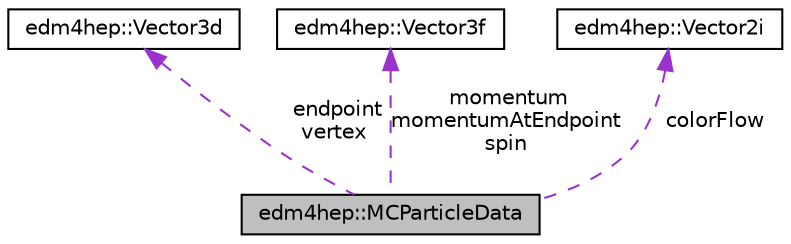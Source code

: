 digraph "edm4hep::MCParticleData"
{
 // LATEX_PDF_SIZE
  edge [fontname="Helvetica",fontsize="10",labelfontname="Helvetica",labelfontsize="10"];
  node [fontname="Helvetica",fontsize="10",shape=record];
  Node1 [label="edm4hep::MCParticleData",height=0.2,width=0.4,color="black", fillcolor="grey75", style="filled", fontcolor="black",tooltip="The Monte Carlo particle - based on the lcio::MCParticle."];
  Node2 -> Node1 [dir="back",color="darkorchid3",fontsize="10",style="dashed",label=" endpoint\nvertex" ,fontname="Helvetica"];
  Node2 [label="edm4hep::Vector3d",height=0.2,width=0.4,color="black", fillcolor="white", style="filled",URL="$classedm4hep_1_1_vector3d.html",tooltip=" "];
  Node3 -> Node1 [dir="back",color="darkorchid3",fontsize="10",style="dashed",label=" momentum\nmomentumAtEndpoint\nspin" ,fontname="Helvetica"];
  Node3 [label="edm4hep::Vector3f",height=0.2,width=0.4,color="black", fillcolor="white", style="filled",URL="$classedm4hep_1_1_vector3f.html",tooltip=" "];
  Node4 -> Node1 [dir="back",color="darkorchid3",fontsize="10",style="dashed",label=" colorFlow" ,fontname="Helvetica"];
  Node4 [label="edm4hep::Vector2i",height=0.2,width=0.4,color="black", fillcolor="white", style="filled",URL="$classedm4hep_1_1_vector2i.html",tooltip=" "];
}
